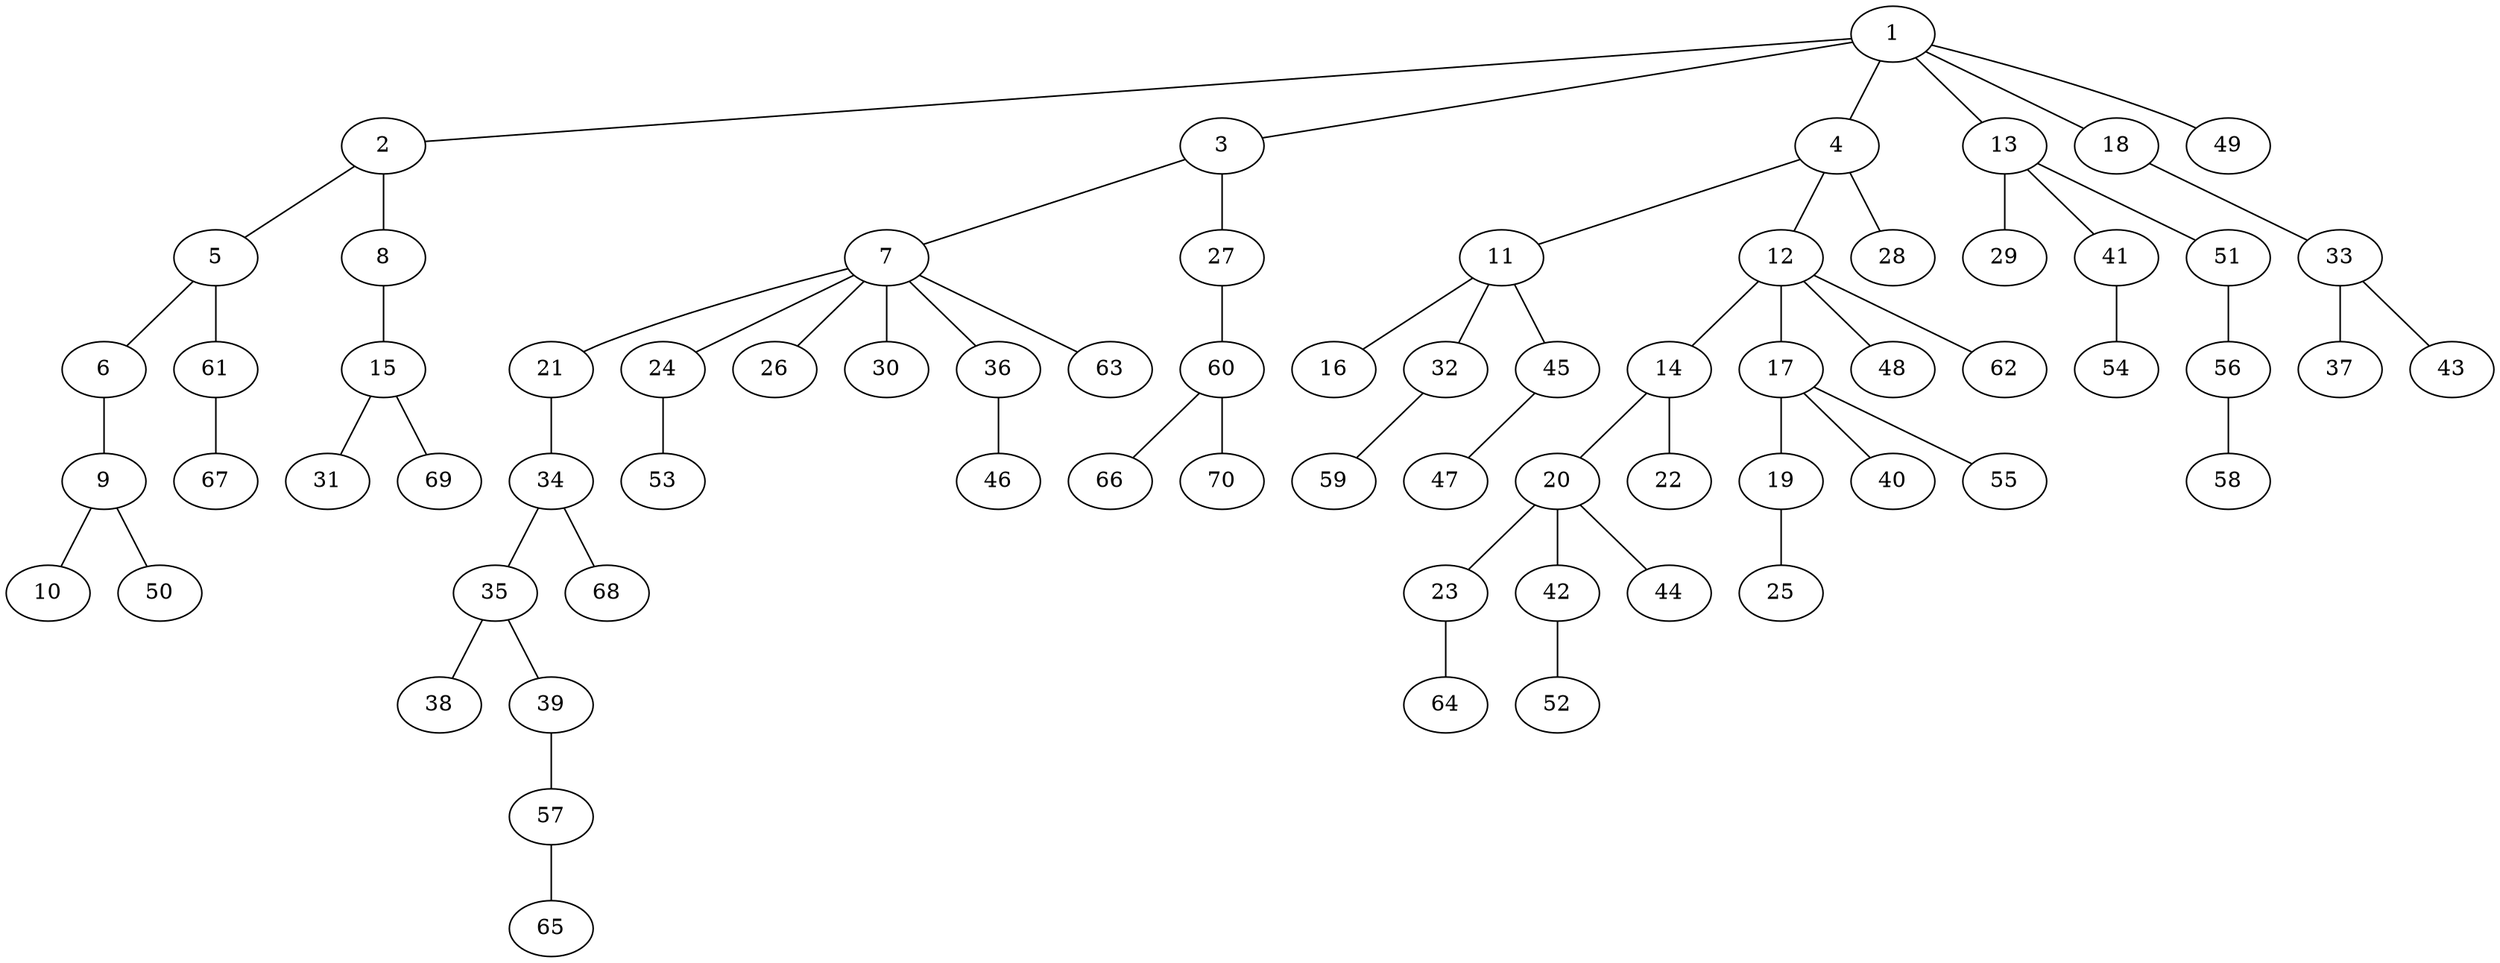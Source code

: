 graph graphname {1--2
1--3
1--4
1--13
1--18
1--49
2--5
2--8
3--7
3--27
4--11
4--12
4--28
5--6
5--61
6--9
7--21
7--24
7--26
7--30
7--36
7--63
8--15
9--10
9--50
11--16
11--32
11--45
12--14
12--17
12--48
12--62
13--29
13--41
13--51
14--20
14--22
15--31
15--69
17--19
17--40
17--55
18--33
19--25
20--23
20--42
20--44
21--34
23--64
24--53
27--60
32--59
33--37
33--43
34--35
34--68
35--38
35--39
36--46
39--57
41--54
42--52
45--47
51--56
56--58
57--65
60--66
60--70
61--67
}